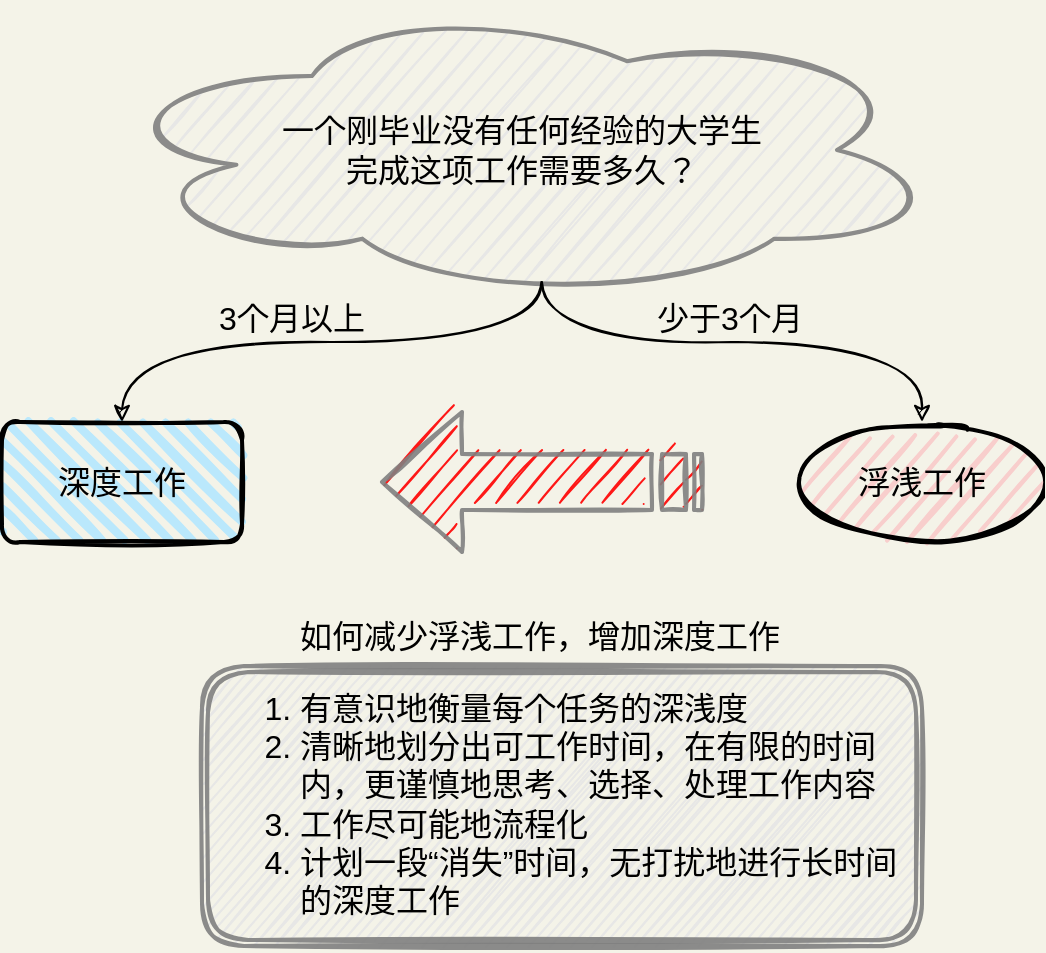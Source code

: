 <mxfile version="14.2.6" type="github">
  <diagram id="2Q7wHZQhwZNyx9bPyNay" name="第 1 页">
    <mxGraphModel dx="1426" dy="800" grid="1" gridSize="10" guides="1" tooltips="1" connect="1" arrows="1" fold="1" page="1" pageScale="1" pageWidth="827" pageHeight="1169" background="#F4F3E8" math="0" shadow="0">
      <root>
        <mxCell id="0" />
        <mxCell id="1" parent="0" />
        <mxCell id="QfFrR6SA7EDd0lu5BNjO-5" value="浮浅工作" style="ellipse;whiteSpace=wrap;html=1;strokeWidth=2;fillWeight=2;hachureGap=8;fillStyle=dots;fontSize=16;fillColor=#f8cecc;sketch=1;rounded=1;" vertex="1" parent="1">
          <mxGeometry x="560" y="350" width="120" height="60" as="geometry" />
        </mxCell>
        <mxCell id="QfFrR6SA7EDd0lu5BNjO-6" value="&lt;font style=&quot;font-size: 16px;&quot;&gt;深度工作&lt;/font&gt;" style="whiteSpace=wrap;html=1;strokeWidth=2;fillWeight=4;hachureGap=8;hachureAngle=45;shadow=0;glass=0;fontSize=16;fillColor=#BAE8FC;sketch=1;rounded=1;" vertex="1" parent="1">
          <mxGeometry x="160" y="350" width="120" height="60" as="geometry" />
        </mxCell>
        <mxCell id="QfFrR6SA7EDd0lu5BNjO-7" value="一个刚毕业没有任何经验的大学生&lt;br&gt;完成这项工作需要多久？" style="ellipse;shape=cloud;whiteSpace=wrap;html=1;shadow=0;glass=0;fontSize=16;strokeColor=#808080;sketch=1;rounded=1;opacity=90;strokeWidth=2;fillStyle=auto;fillColor=#E6E6E6;" vertex="1" parent="1">
          <mxGeometry x="210" y="140" width="420" height="148" as="geometry" />
        </mxCell>
        <mxCell id="QfFrR6SA7EDd0lu5BNjO-19" value="" style="edgeStyle=elbowEdgeStyle;elbow=vertical;endArrow=classic;html=1;fontSize=16;exitX=0.523;exitY=0.946;exitDx=0;exitDy=0;exitPerimeter=0;sketch=1;curved=1;" edge="1" parent="1" source="QfFrR6SA7EDd0lu5BNjO-7" target="QfFrR6SA7EDd0lu5BNjO-6">
          <mxGeometry width="50" height="50" relative="1" as="geometry">
            <mxPoint x="414" y="290" as="sourcePoint" />
            <mxPoint x="254" y="370" as="targetPoint" />
            <Array as="points">
              <mxPoint x="330" y="310" />
            </Array>
          </mxGeometry>
        </mxCell>
        <mxCell id="QfFrR6SA7EDd0lu5BNjO-21" value="" style="edgeStyle=elbowEdgeStyle;elbow=vertical;endArrow=classic;html=1;fontSize=16;sketch=1;curved=1;" edge="1" parent="1" target="QfFrR6SA7EDd0lu5BNjO-5">
          <mxGeometry width="50" height="50" relative="1" as="geometry">
            <mxPoint x="430" y="280" as="sourcePoint" />
            <mxPoint x="260" y="360" as="targetPoint" />
            <Array as="points">
              <mxPoint x="490" y="310" />
            </Array>
          </mxGeometry>
        </mxCell>
        <mxCell id="QfFrR6SA7EDd0lu5BNjO-22" value="3个月以上" style="text;html=1;strokeColor=none;fillColor=none;align=center;verticalAlign=middle;whiteSpace=wrap;rounded=0;shadow=0;glass=0;sketch=1;fontSize=16;fontColor=#000000;opacity=90;" vertex="1" parent="1">
          <mxGeometry x="260" y="288" width="90" height="20" as="geometry" />
        </mxCell>
        <mxCell id="QfFrR6SA7EDd0lu5BNjO-23" value="少于3个月" style="text;html=1;strokeColor=none;fillColor=none;align=center;verticalAlign=middle;whiteSpace=wrap;rounded=0;shadow=0;glass=0;sketch=1;fontSize=16;fontColor=#000000;opacity=90;" vertex="1" parent="1">
          <mxGeometry x="479" y="288" width="90" height="20" as="geometry" />
        </mxCell>
        <mxCell id="QfFrR6SA7EDd0lu5BNjO-31" value="&lt;ol&gt;&lt;li&gt;有意识地衡量每个任务的深浅度&lt;/li&gt;&lt;li&gt;清晰地划分出可工作时间，在有限的时间内，更谨慎地思考、选择、处理工作内容&lt;/li&gt;&lt;li&gt;工作尽可能地流程化&lt;/li&gt;&lt;li&gt;计划一段“消失”时间，无打扰地进行长时间的深度工作&lt;/li&gt;&lt;/ol&gt;" style="shape=ext;double=1;rounded=1;whiteSpace=wrap;html=1;shadow=0;glass=0;sketch=1;strokeColor=#808080;strokeWidth=2;fillColor=#E6E6E6;fontSize=16;fontColor=#000000;opacity=90;align=left;verticalAlign=middle;horizontal=1;spacing=6;spacingTop=0;spacingRight=2;spacingBottom=2;spacingLeft=0;" vertex="1" parent="1">
          <mxGeometry x="260" y="472" width="360" height="140" as="geometry" />
        </mxCell>
        <mxCell id="QfFrR6SA7EDd0lu5BNjO-32" value="如何减少浮浅工作，增加深度工作" style="text;html=1;strokeColor=none;fillColor=none;align=center;verticalAlign=middle;whiteSpace=wrap;rounded=0;shadow=0;glass=0;sketch=1;fontSize=16;fontColor=#000000;opacity=90;" vertex="1" parent="1">
          <mxGeometry x="294" y="447" width="270" height="20" as="geometry" />
        </mxCell>
        <mxCell id="QfFrR6SA7EDd0lu5BNjO-35" value="" style="html=1;shadow=0;dashed=0;align=center;verticalAlign=middle;shape=mxgraph.arrows2.stripedArrow;dy=0.6;dx=40;notch=25;rounded=1;glass=0;sketch=1;strokeColor=#808080;strokeWidth=2;fontSize=16;fontColor=#000000;opacity=90;direction=west;fillColor=#FF0000;" vertex="1" parent="1">
          <mxGeometry x="350" y="345" width="160" height="70" as="geometry" />
        </mxCell>
      </root>
    </mxGraphModel>
  </diagram>
</mxfile>
